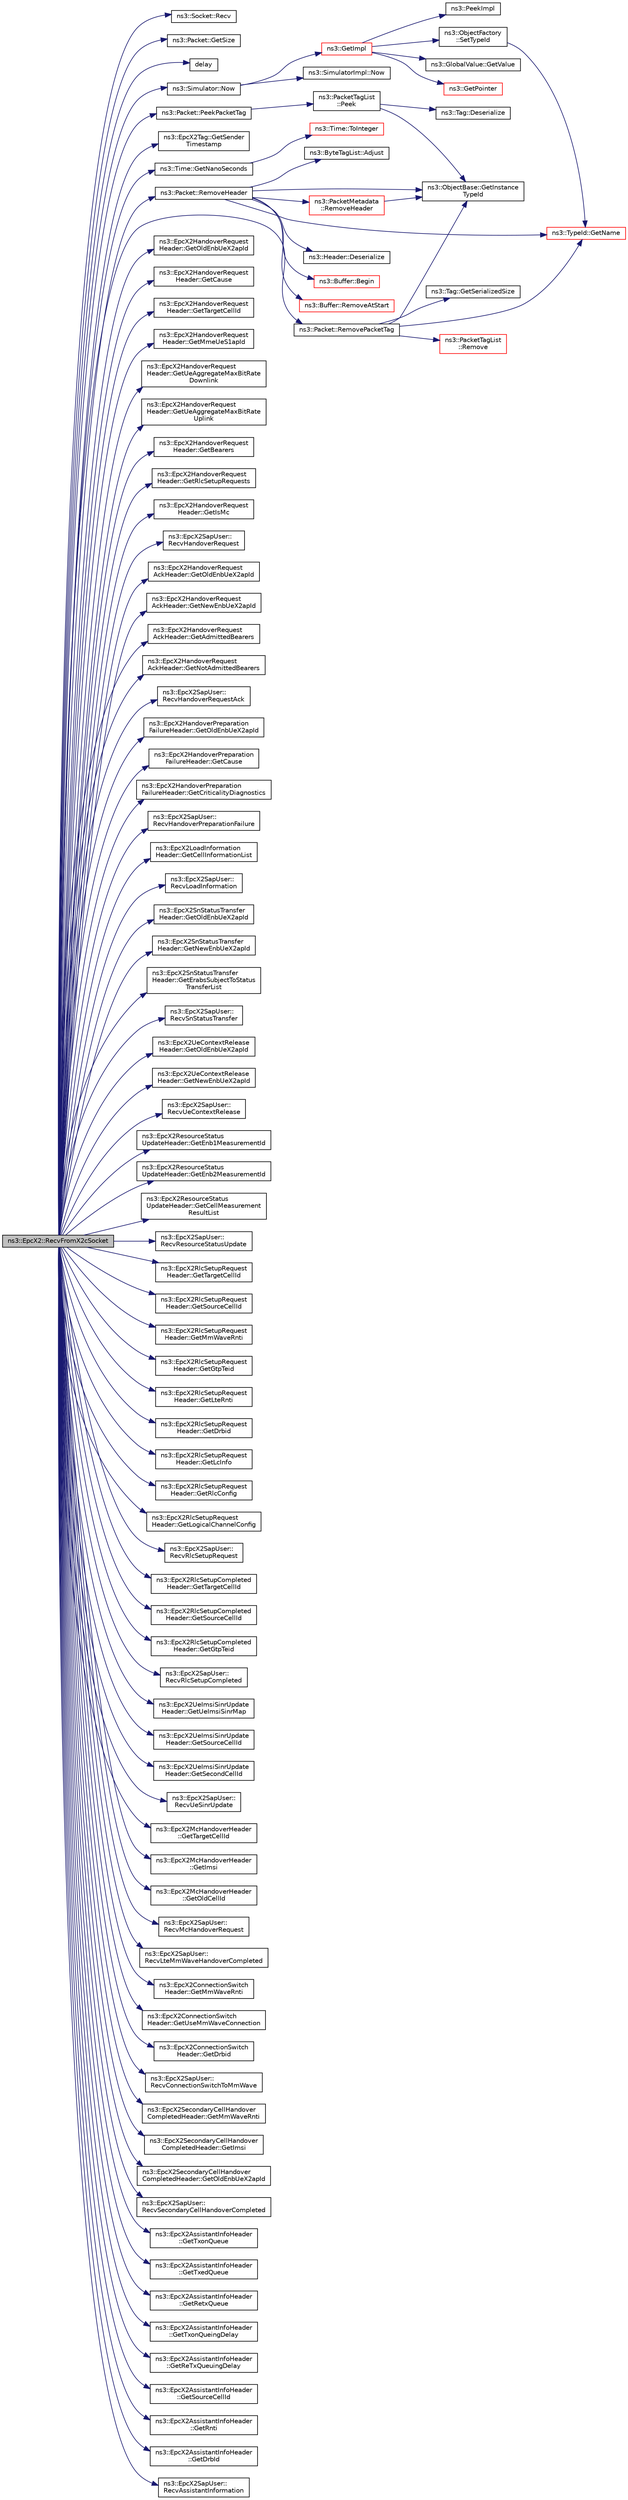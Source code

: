 digraph "ns3::EpcX2::RecvFromX2cSocket"
{
  edge [fontname="Helvetica",fontsize="10",labelfontname="Helvetica",labelfontsize="10"];
  node [fontname="Helvetica",fontsize="10",shape=record];
  rankdir="LR";
  Node1 [label="ns3::EpcX2::RecvFromX2cSocket",height=0.2,width=0.4,color="black", fillcolor="grey75", style="filled", fontcolor="black"];
  Node1 -> Node2 [color="midnightblue",fontsize="10",style="solid"];
  Node2 [label="ns3::Socket::Recv",height=0.2,width=0.4,color="black", fillcolor="white", style="filled",URL="$d9/df2/classns3_1_1Socket.html#a8949b1f844aae563446f2f4c5be8827a",tooltip="Read data from the socket. "];
  Node1 -> Node3 [color="midnightblue",fontsize="10",style="solid"];
  Node3 [label="ns3::Packet::GetSize",height=0.2,width=0.4,color="black", fillcolor="white", style="filled",URL="$dd/d7a/classns3_1_1Packet.html#a462855c9929954d4301a4edfe55f4f1c",tooltip="Returns the the size in bytes of the packet (including the zero-filled initial payload). "];
  Node1 -> Node4 [color="midnightblue",fontsize="10",style="solid"];
  Node4 [label="delay",height=0.2,width=0.4,color="black", fillcolor="white", style="filled",URL="$d8/d68/lte_2model_2fading-traces_2fading__trace__generator_8m.html#a7964e6aa8f61a9d28973c8267a606ad8"];
  Node1 -> Node5 [color="midnightblue",fontsize="10",style="solid"];
  Node5 [label="ns3::Packet::PeekPacketTag",height=0.2,width=0.4,color="black", fillcolor="white", style="filled",URL="$dd/d7a/classns3_1_1Packet.html#a1734de11f2ca1e78a7872461a0625168",tooltip="Search a matching tag and call Tag::Deserialize if it is found. "];
  Node5 -> Node6 [color="midnightblue",fontsize="10",style="solid"];
  Node6 [label="ns3::PacketTagList\l::Peek",height=0.2,width=0.4,color="black", fillcolor="white", style="filled",URL="$dd/d19/classns3_1_1PacketTagList.html#a49151e3dbbddac7820d2210bbde47c4b"];
  Node6 -> Node7 [color="midnightblue",fontsize="10",style="solid"];
  Node7 [label="ns3::ObjectBase::GetInstance\lTypeId",height=0.2,width=0.4,color="black", fillcolor="white", style="filled",URL="$d2/dac/classns3_1_1ObjectBase.html#abe5b43a6f5b99a92a4c3122db31f06fb"];
  Node6 -> Node8 [color="midnightblue",fontsize="10",style="solid"];
  Node8 [label="ns3::Tag::Deserialize",height=0.2,width=0.4,color="black", fillcolor="white", style="filled",URL="$d0/d79/classns3_1_1Tag.html#ae166b7f816bcbdef44dbeb636c9fa712"];
  Node1 -> Node9 [color="midnightblue",fontsize="10",style="solid"];
  Node9 [label="ns3::Simulator::Now",height=0.2,width=0.4,color="black", fillcolor="white", style="filled",URL="$d7/deb/classns3_1_1Simulator.html#ac3178fa975b419f7875e7105be122800"];
  Node9 -> Node10 [color="midnightblue",fontsize="10",style="solid"];
  Node10 [label="ns3::GetImpl",height=0.2,width=0.4,color="red", fillcolor="white", style="filled",URL="$d4/d8b/group__simulator.html#ga42eb4eddad41528d4d99794a3dae3fd0",tooltip="Get the SimulatorImpl singleton. "];
  Node10 -> Node11 [color="midnightblue",fontsize="10",style="solid"];
  Node11 [label="ns3::PeekImpl",height=0.2,width=0.4,color="black", fillcolor="white", style="filled",URL="$d4/d8b/group__simulator.html#ga233c5c38de117e4e4a5a9cd168694792",tooltip="Get the static SimulatorImpl instance. "];
  Node10 -> Node12 [color="midnightblue",fontsize="10",style="solid"];
  Node12 [label="ns3::GlobalValue::GetValue",height=0.2,width=0.4,color="black", fillcolor="white", style="filled",URL="$dc/d02/classns3_1_1GlobalValue.html#aa33773cb952ba3c285a03ae2c4769b84"];
  Node10 -> Node13 [color="midnightblue",fontsize="10",style="solid"];
  Node13 [label="ns3::ObjectFactory\l::SetTypeId",height=0.2,width=0.4,color="black", fillcolor="white", style="filled",URL="$d5/d0d/classns3_1_1ObjectFactory.html#a77dcd099064038a1eb7a6b8251229ec3"];
  Node13 -> Node14 [color="midnightblue",fontsize="10",style="solid"];
  Node14 [label="ns3::TypeId::GetName",height=0.2,width=0.4,color="red", fillcolor="white", style="filled",URL="$d6/d11/classns3_1_1TypeId.html#aa3c41c79ae428b3cb396a9c6bb3ef314"];
  Node10 -> Node15 [color="midnightblue",fontsize="10",style="solid"];
  Node15 [label="ns3::GetPointer",height=0.2,width=0.4,color="red", fillcolor="white", style="filled",URL="$d7/d2e/namespacens3.html#ab4e173cdfd43d17c1a40d5348510a670"];
  Node9 -> Node16 [color="midnightblue",fontsize="10",style="solid"];
  Node16 [label="ns3::SimulatorImpl::Now",height=0.2,width=0.4,color="black", fillcolor="white", style="filled",URL="$d2/d19/classns3_1_1SimulatorImpl.html#aa516c50060846adc6fd316e83ef0797c"];
  Node1 -> Node17 [color="midnightblue",fontsize="10",style="solid"];
  Node17 [label="ns3::EpcX2Tag::GetSender\lTimestamp",height=0.2,width=0.4,color="black", fillcolor="white", style="filled",URL="$dd/d2e/classns3_1_1EpcX2Tag.html#a544ddd722ea54a72b95167ead48b558d"];
  Node1 -> Node18 [color="midnightblue",fontsize="10",style="solid"];
  Node18 [label="ns3::Packet::RemovePacketTag",height=0.2,width=0.4,color="black", fillcolor="white", style="filled",URL="$dd/d7a/classns3_1_1Packet.html#a078fe922d976a417ab25ba2f3c2fd667",tooltip="Remove a packet tag. "];
  Node18 -> Node7 [color="midnightblue",fontsize="10",style="solid"];
  Node18 -> Node14 [color="midnightblue",fontsize="10",style="solid"];
  Node18 -> Node19 [color="midnightblue",fontsize="10",style="solid"];
  Node19 [label="ns3::Tag::GetSerializedSize",height=0.2,width=0.4,color="black", fillcolor="white", style="filled",URL="$d0/d79/classns3_1_1Tag.html#a01c8efdea943fd8cce2ef5d4d67eefa6"];
  Node18 -> Node20 [color="midnightblue",fontsize="10",style="solid"];
  Node20 [label="ns3::PacketTagList\l::Remove",height=0.2,width=0.4,color="red", fillcolor="white", style="filled",URL="$dd/d19/classns3_1_1PacketTagList.html#a043d984c546f67adc273448747784ee3"];
  Node1 -> Node21 [color="midnightblue",fontsize="10",style="solid"];
  Node21 [label="ns3::Time::GetNanoSeconds",height=0.2,width=0.4,color="black", fillcolor="white", style="filled",URL="$dc/d04/classns3_1_1Time.html#a2fdb7bf0e1f5cd93b6149cb37bbb7f08"];
  Node21 -> Node22 [color="midnightblue",fontsize="10",style="solid"];
  Node22 [label="ns3::Time::ToInteger",height=0.2,width=0.4,color="red", fillcolor="white", style="filled",URL="$dc/d04/classns3_1_1Time.html#a0c9c8fb9ec7222c7799c1081f14f6031"];
  Node1 -> Node23 [color="midnightblue",fontsize="10",style="solid"];
  Node23 [label="ns3::Packet::RemoveHeader",height=0.2,width=0.4,color="black", fillcolor="white", style="filled",URL="$dd/d7a/classns3_1_1Packet.html#a0961eccf975d75f902d40956c93ba63e",tooltip="Deserialize and remove the header from the internal buffer. "];
  Node23 -> Node24 [color="midnightblue",fontsize="10",style="solid"];
  Node24 [label="ns3::Header::Deserialize",height=0.2,width=0.4,color="black", fillcolor="white", style="filled",URL="$d6/dae/classns3_1_1Header.html#a78be9400bb66b2a8543606f395ef5396"];
  Node23 -> Node25 [color="midnightblue",fontsize="10",style="solid"];
  Node25 [label="ns3::Buffer::Begin",height=0.2,width=0.4,color="red", fillcolor="white", style="filled",URL="$da/d85/classns3_1_1Buffer.html#a893d4bf50df13e730b6cd0fda91b967f"];
  Node23 -> Node7 [color="midnightblue",fontsize="10",style="solid"];
  Node23 -> Node14 [color="midnightblue",fontsize="10",style="solid"];
  Node23 -> Node26 [color="midnightblue",fontsize="10",style="solid"];
  Node26 [label="ns3::Buffer::RemoveAtStart",height=0.2,width=0.4,color="red", fillcolor="white", style="filled",URL="$da/d85/classns3_1_1Buffer.html#adeecbb3e8f518aec6fee0437578ade4b"];
  Node23 -> Node27 [color="midnightblue",fontsize="10",style="solid"];
  Node27 [label="ns3::ByteTagList::Adjust",height=0.2,width=0.4,color="black", fillcolor="white", style="filled",URL="$dd/d64/classns3_1_1ByteTagList.html#a1fec06d7e6daaf8039cf2a148e4090f2"];
  Node23 -> Node28 [color="midnightblue",fontsize="10",style="solid"];
  Node28 [label="ns3::PacketMetadata\l::RemoveHeader",height=0.2,width=0.4,color="red", fillcolor="white", style="filled",URL="$d1/db1/classns3_1_1PacketMetadata.html#afa8a589ec783d4998516d7f39f21242d",tooltip="Remove an header. "];
  Node28 -> Node7 [color="midnightblue",fontsize="10",style="solid"];
  Node1 -> Node29 [color="midnightblue",fontsize="10",style="solid"];
  Node29 [label="ns3::EpcX2HandoverRequest\lHeader::GetOldEnbUeX2apId",height=0.2,width=0.4,color="black", fillcolor="white", style="filled",URL="$d7/db8/classns3_1_1EpcX2HandoverRequestHeader.html#a75e39ba7f60bb5a41a08163a7e947171"];
  Node1 -> Node30 [color="midnightblue",fontsize="10",style="solid"];
  Node30 [label="ns3::EpcX2HandoverRequest\lHeader::GetCause",height=0.2,width=0.4,color="black", fillcolor="white", style="filled",URL="$d7/db8/classns3_1_1EpcX2HandoverRequestHeader.html#a06f3067dc939f60cf918e910cfce1cde"];
  Node1 -> Node31 [color="midnightblue",fontsize="10",style="solid"];
  Node31 [label="ns3::EpcX2HandoverRequest\lHeader::GetTargetCellId",height=0.2,width=0.4,color="black", fillcolor="white", style="filled",URL="$d7/db8/classns3_1_1EpcX2HandoverRequestHeader.html#ac31ef53cfcd9cc828347c2677d40f396"];
  Node1 -> Node32 [color="midnightblue",fontsize="10",style="solid"];
  Node32 [label="ns3::EpcX2HandoverRequest\lHeader::GetMmeUeS1apId",height=0.2,width=0.4,color="black", fillcolor="white", style="filled",URL="$d7/db8/classns3_1_1EpcX2HandoverRequestHeader.html#aeae364e094094d6758abe71b946c15b3"];
  Node1 -> Node33 [color="midnightblue",fontsize="10",style="solid"];
  Node33 [label="ns3::EpcX2HandoverRequest\lHeader::GetUeAggregateMaxBitRate\lDownlink",height=0.2,width=0.4,color="black", fillcolor="white", style="filled",URL="$d7/db8/classns3_1_1EpcX2HandoverRequestHeader.html#a6391d30190de6de50167e2e14cb2be84"];
  Node1 -> Node34 [color="midnightblue",fontsize="10",style="solid"];
  Node34 [label="ns3::EpcX2HandoverRequest\lHeader::GetUeAggregateMaxBitRate\lUplink",height=0.2,width=0.4,color="black", fillcolor="white", style="filled",URL="$d7/db8/classns3_1_1EpcX2HandoverRequestHeader.html#ace60aabba4aedae4d27f876c69fccaf3"];
  Node1 -> Node35 [color="midnightblue",fontsize="10",style="solid"];
  Node35 [label="ns3::EpcX2HandoverRequest\lHeader::GetBearers",height=0.2,width=0.4,color="black", fillcolor="white", style="filled",URL="$d7/db8/classns3_1_1EpcX2HandoverRequestHeader.html#ae9c04127e558b47cec9219616d0354d5"];
  Node1 -> Node36 [color="midnightblue",fontsize="10",style="solid"];
  Node36 [label="ns3::EpcX2HandoverRequest\lHeader::GetRlcSetupRequests",height=0.2,width=0.4,color="black", fillcolor="white", style="filled",URL="$d7/db8/classns3_1_1EpcX2HandoverRequestHeader.html#aab312be16ca4b5eea1ea2c30b96efe0f"];
  Node1 -> Node37 [color="midnightblue",fontsize="10",style="solid"];
  Node37 [label="ns3::EpcX2HandoverRequest\lHeader::GetIsMc",height=0.2,width=0.4,color="black", fillcolor="white", style="filled",URL="$d7/db8/classns3_1_1EpcX2HandoverRequestHeader.html#a7a40571a458f6d00f2640911c8ed7cba"];
  Node1 -> Node38 [color="midnightblue",fontsize="10",style="solid"];
  Node38 [label="ns3::EpcX2SapUser::\lRecvHandoverRequest",height=0.2,width=0.4,color="black", fillcolor="white", style="filled",URL="$d8/dce/classns3_1_1EpcX2SapUser.html#ac89cf3449fc971960e4c7a7a9af23c7d"];
  Node1 -> Node39 [color="midnightblue",fontsize="10",style="solid"];
  Node39 [label="ns3::EpcX2HandoverRequest\lAckHeader::GetOldEnbUeX2apId",height=0.2,width=0.4,color="black", fillcolor="white", style="filled",URL="$d7/d92/classns3_1_1EpcX2HandoverRequestAckHeader.html#a0fdb44255f2a315de15b12e8ba425e3b"];
  Node1 -> Node40 [color="midnightblue",fontsize="10",style="solid"];
  Node40 [label="ns3::EpcX2HandoverRequest\lAckHeader::GetNewEnbUeX2apId",height=0.2,width=0.4,color="black", fillcolor="white", style="filled",URL="$d7/d92/classns3_1_1EpcX2HandoverRequestAckHeader.html#ad80029fab234e15bd5dae593fa1decb6"];
  Node1 -> Node41 [color="midnightblue",fontsize="10",style="solid"];
  Node41 [label="ns3::EpcX2HandoverRequest\lAckHeader::GetAdmittedBearers",height=0.2,width=0.4,color="black", fillcolor="white", style="filled",URL="$d7/d92/classns3_1_1EpcX2HandoverRequestAckHeader.html#aeb517c5a65da4a3a9030194762d35323"];
  Node1 -> Node42 [color="midnightblue",fontsize="10",style="solid"];
  Node42 [label="ns3::EpcX2HandoverRequest\lAckHeader::GetNotAdmittedBearers",height=0.2,width=0.4,color="black", fillcolor="white", style="filled",URL="$d7/d92/classns3_1_1EpcX2HandoverRequestAckHeader.html#a605ebe352f0f4bc2629fde4f7d1fca76"];
  Node1 -> Node43 [color="midnightblue",fontsize="10",style="solid"];
  Node43 [label="ns3::EpcX2SapUser::\lRecvHandoverRequestAck",height=0.2,width=0.4,color="black", fillcolor="white", style="filled",URL="$d8/dce/classns3_1_1EpcX2SapUser.html#a5e390d132f3f8433838aec1719a52bc2"];
  Node1 -> Node44 [color="midnightblue",fontsize="10",style="solid"];
  Node44 [label="ns3::EpcX2HandoverPreparation\lFailureHeader::GetOldEnbUeX2apId",height=0.2,width=0.4,color="black", fillcolor="white", style="filled",URL="$d1/d16/classns3_1_1EpcX2HandoverPreparationFailureHeader.html#a09c701493b15d6ab8908999b82821501"];
  Node1 -> Node45 [color="midnightblue",fontsize="10",style="solid"];
  Node45 [label="ns3::EpcX2HandoverPreparation\lFailureHeader::GetCause",height=0.2,width=0.4,color="black", fillcolor="white", style="filled",URL="$d1/d16/classns3_1_1EpcX2HandoverPreparationFailureHeader.html#aec1ad772fbd5ec7cb1a0031e32350b07"];
  Node1 -> Node46 [color="midnightblue",fontsize="10",style="solid"];
  Node46 [label="ns3::EpcX2HandoverPreparation\lFailureHeader::GetCriticalityDiagnostics",height=0.2,width=0.4,color="black", fillcolor="white", style="filled",URL="$d1/d16/classns3_1_1EpcX2HandoverPreparationFailureHeader.html#a34a4d408fdfdc437fbef8f204453d75a"];
  Node1 -> Node47 [color="midnightblue",fontsize="10",style="solid"];
  Node47 [label="ns3::EpcX2SapUser::\lRecvHandoverPreparationFailure",height=0.2,width=0.4,color="black", fillcolor="white", style="filled",URL="$d8/dce/classns3_1_1EpcX2SapUser.html#a805d5df676c49aedd76711dbdb980e17"];
  Node1 -> Node48 [color="midnightblue",fontsize="10",style="solid"];
  Node48 [label="ns3::EpcX2LoadInformation\lHeader::GetCellInformationList",height=0.2,width=0.4,color="black", fillcolor="white", style="filled",URL="$d1/d66/classns3_1_1EpcX2LoadInformationHeader.html#a55f8303b3c44f19f5736f2a98570aa6f"];
  Node1 -> Node49 [color="midnightblue",fontsize="10",style="solid"];
  Node49 [label="ns3::EpcX2SapUser::\lRecvLoadInformation",height=0.2,width=0.4,color="black", fillcolor="white", style="filled",URL="$d8/dce/classns3_1_1EpcX2SapUser.html#a3f780370974059b6ec3d115f5b1757d8"];
  Node1 -> Node50 [color="midnightblue",fontsize="10",style="solid"];
  Node50 [label="ns3::EpcX2SnStatusTransfer\lHeader::GetOldEnbUeX2apId",height=0.2,width=0.4,color="black", fillcolor="white", style="filled",URL="$db/df6/classns3_1_1EpcX2SnStatusTransferHeader.html#a901c07ffe6df187ab137253b10db0f3a"];
  Node1 -> Node51 [color="midnightblue",fontsize="10",style="solid"];
  Node51 [label="ns3::EpcX2SnStatusTransfer\lHeader::GetNewEnbUeX2apId",height=0.2,width=0.4,color="black", fillcolor="white", style="filled",URL="$db/df6/classns3_1_1EpcX2SnStatusTransferHeader.html#a1916903c57f4ffccc56e32eee5ffb0bb"];
  Node1 -> Node52 [color="midnightblue",fontsize="10",style="solid"];
  Node52 [label="ns3::EpcX2SnStatusTransfer\lHeader::GetErabsSubjectToStatus\lTransferList",height=0.2,width=0.4,color="black", fillcolor="white", style="filled",URL="$db/df6/classns3_1_1EpcX2SnStatusTransferHeader.html#ad99812b54349303426b74f1dfb1503d4"];
  Node1 -> Node53 [color="midnightblue",fontsize="10",style="solid"];
  Node53 [label="ns3::EpcX2SapUser::\lRecvSnStatusTransfer",height=0.2,width=0.4,color="black", fillcolor="white", style="filled",URL="$d8/dce/classns3_1_1EpcX2SapUser.html#a261f30dd348d5abc9a270ef904c986c0"];
  Node1 -> Node54 [color="midnightblue",fontsize="10",style="solid"];
  Node54 [label="ns3::EpcX2UeContextRelease\lHeader::GetOldEnbUeX2apId",height=0.2,width=0.4,color="black", fillcolor="white", style="filled",URL="$d1/d91/classns3_1_1EpcX2UeContextReleaseHeader.html#a6ccf72aeca771a8a17207821a705a3c5"];
  Node1 -> Node55 [color="midnightblue",fontsize="10",style="solid"];
  Node55 [label="ns3::EpcX2UeContextRelease\lHeader::GetNewEnbUeX2apId",height=0.2,width=0.4,color="black", fillcolor="white", style="filled",URL="$d1/d91/classns3_1_1EpcX2UeContextReleaseHeader.html#a6e36f9110312f96be9481a34356d5a71"];
  Node1 -> Node56 [color="midnightblue",fontsize="10",style="solid"];
  Node56 [label="ns3::EpcX2SapUser::\lRecvUeContextRelease",height=0.2,width=0.4,color="black", fillcolor="white", style="filled",URL="$d8/dce/classns3_1_1EpcX2SapUser.html#a141e3d6880234990ccde32a16554e7d6"];
  Node1 -> Node57 [color="midnightblue",fontsize="10",style="solid"];
  Node57 [label="ns3::EpcX2ResourceStatus\lUpdateHeader::GetEnb1MeasurementId",height=0.2,width=0.4,color="black", fillcolor="white", style="filled",URL="$db/d28/classns3_1_1EpcX2ResourceStatusUpdateHeader.html#a6ed8ae994276dd0fff2a0d86e11cca3d"];
  Node1 -> Node58 [color="midnightblue",fontsize="10",style="solid"];
  Node58 [label="ns3::EpcX2ResourceStatus\lUpdateHeader::GetEnb2MeasurementId",height=0.2,width=0.4,color="black", fillcolor="white", style="filled",URL="$db/d28/classns3_1_1EpcX2ResourceStatusUpdateHeader.html#ad85093ad9db2f50fcf6ce19aa43cdbd7"];
  Node1 -> Node59 [color="midnightblue",fontsize="10",style="solid"];
  Node59 [label="ns3::EpcX2ResourceStatus\lUpdateHeader::GetCellMeasurement\lResultList",height=0.2,width=0.4,color="black", fillcolor="white", style="filled",URL="$db/d28/classns3_1_1EpcX2ResourceStatusUpdateHeader.html#a3d25e7e7e3e097aabddfb874dc741834"];
  Node1 -> Node60 [color="midnightblue",fontsize="10",style="solid"];
  Node60 [label="ns3::EpcX2SapUser::\lRecvResourceStatusUpdate",height=0.2,width=0.4,color="black", fillcolor="white", style="filled",URL="$d8/dce/classns3_1_1EpcX2SapUser.html#a7d0fa47a75bd24b12f15f4b5a1c7b253"];
  Node1 -> Node61 [color="midnightblue",fontsize="10",style="solid"];
  Node61 [label="ns3::EpcX2RlcSetupRequest\lHeader::GetTargetCellId",height=0.2,width=0.4,color="black", fillcolor="white", style="filled",URL="$d6/d69/classns3_1_1EpcX2RlcSetupRequestHeader.html#a6056657503cc1a940c88a32a7b0f835b"];
  Node1 -> Node62 [color="midnightblue",fontsize="10",style="solid"];
  Node62 [label="ns3::EpcX2RlcSetupRequest\lHeader::GetSourceCellId",height=0.2,width=0.4,color="black", fillcolor="white", style="filled",URL="$d6/d69/classns3_1_1EpcX2RlcSetupRequestHeader.html#acfea838cb3d69e6caa4b19605a34c506"];
  Node1 -> Node63 [color="midnightblue",fontsize="10",style="solid"];
  Node63 [label="ns3::EpcX2RlcSetupRequest\lHeader::GetMmWaveRnti",height=0.2,width=0.4,color="black", fillcolor="white", style="filled",URL="$d6/d69/classns3_1_1EpcX2RlcSetupRequestHeader.html#acf6c7dca99e86a72d9cce2e62d96c13d"];
  Node1 -> Node64 [color="midnightblue",fontsize="10",style="solid"];
  Node64 [label="ns3::EpcX2RlcSetupRequest\lHeader::GetGtpTeid",height=0.2,width=0.4,color="black", fillcolor="white", style="filled",URL="$d6/d69/classns3_1_1EpcX2RlcSetupRequestHeader.html#acceea06fddf6eecf0e87eca15d5fcf31"];
  Node1 -> Node65 [color="midnightblue",fontsize="10",style="solid"];
  Node65 [label="ns3::EpcX2RlcSetupRequest\lHeader::GetLteRnti",height=0.2,width=0.4,color="black", fillcolor="white", style="filled",URL="$d6/d69/classns3_1_1EpcX2RlcSetupRequestHeader.html#a5a816f7262a2967b73aff2175e30925c"];
  Node1 -> Node66 [color="midnightblue",fontsize="10",style="solid"];
  Node66 [label="ns3::EpcX2RlcSetupRequest\lHeader::GetDrbid",height=0.2,width=0.4,color="black", fillcolor="white", style="filled",URL="$d6/d69/classns3_1_1EpcX2RlcSetupRequestHeader.html#acf92e018ceae9695f6d3343a88dc3402"];
  Node1 -> Node67 [color="midnightblue",fontsize="10",style="solid"];
  Node67 [label="ns3::EpcX2RlcSetupRequest\lHeader::GetLcInfo",height=0.2,width=0.4,color="black", fillcolor="white", style="filled",URL="$d6/d69/classns3_1_1EpcX2RlcSetupRequestHeader.html#aea896f2f84ba977d714a2b2673235f60"];
  Node1 -> Node68 [color="midnightblue",fontsize="10",style="solid"];
  Node68 [label="ns3::EpcX2RlcSetupRequest\lHeader::GetRlcConfig",height=0.2,width=0.4,color="black", fillcolor="white", style="filled",URL="$d6/d69/classns3_1_1EpcX2RlcSetupRequestHeader.html#a4ba5866272a962a8a0f07076aec62bd3"];
  Node1 -> Node69 [color="midnightblue",fontsize="10",style="solid"];
  Node69 [label="ns3::EpcX2RlcSetupRequest\lHeader::GetLogicalChannelConfig",height=0.2,width=0.4,color="black", fillcolor="white", style="filled",URL="$d6/d69/classns3_1_1EpcX2RlcSetupRequestHeader.html#afd9b366830a3496203eefe53e03ccb61"];
  Node1 -> Node70 [color="midnightblue",fontsize="10",style="solid"];
  Node70 [label="ns3::EpcX2SapUser::\lRecvRlcSetupRequest",height=0.2,width=0.4,color="black", fillcolor="white", style="filled",URL="$d8/dce/classns3_1_1EpcX2SapUser.html#af982d60c31e400c220777b2930470474"];
  Node1 -> Node71 [color="midnightblue",fontsize="10",style="solid"];
  Node71 [label="ns3::EpcX2RlcSetupCompleted\lHeader::GetTargetCellId",height=0.2,width=0.4,color="black", fillcolor="white", style="filled",URL="$d1/d9e/classns3_1_1EpcX2RlcSetupCompletedHeader.html#a3a0784ddb0c50fdaf80fbd8cda3e7929"];
  Node1 -> Node72 [color="midnightblue",fontsize="10",style="solid"];
  Node72 [label="ns3::EpcX2RlcSetupCompleted\lHeader::GetSourceCellId",height=0.2,width=0.4,color="black", fillcolor="white", style="filled",URL="$d1/d9e/classns3_1_1EpcX2RlcSetupCompletedHeader.html#a7ecd5f712a069ac9d40ffbfe08d5c9d6"];
  Node1 -> Node73 [color="midnightblue",fontsize="10",style="solid"];
  Node73 [label="ns3::EpcX2RlcSetupCompleted\lHeader::GetGtpTeid",height=0.2,width=0.4,color="black", fillcolor="white", style="filled",URL="$d1/d9e/classns3_1_1EpcX2RlcSetupCompletedHeader.html#a0cb0563e9e873d3f3986a64ccafd6b0f"];
  Node1 -> Node74 [color="midnightblue",fontsize="10",style="solid"];
  Node74 [label="ns3::EpcX2SapUser::\lRecvRlcSetupCompleted",height=0.2,width=0.4,color="black", fillcolor="white", style="filled",URL="$d8/dce/classns3_1_1EpcX2SapUser.html#a6aea3dfa4b9483ef32463a0564eaa098"];
  Node1 -> Node75 [color="midnightblue",fontsize="10",style="solid"];
  Node75 [label="ns3::EpcX2UeImsiSinrUpdate\lHeader::GetUeImsiSinrMap",height=0.2,width=0.4,color="black", fillcolor="white", style="filled",URL="$d9/d16/classns3_1_1EpcX2UeImsiSinrUpdateHeader.html#a68196170e76ea4b43e4bf687d1f1e82d"];
  Node1 -> Node76 [color="midnightblue",fontsize="10",style="solid"];
  Node76 [label="ns3::EpcX2UeImsiSinrUpdate\lHeader::GetSourceCellId",height=0.2,width=0.4,color="black", fillcolor="white", style="filled",URL="$d9/d16/classns3_1_1EpcX2UeImsiSinrUpdateHeader.html#a8bd6fdf3b2491f23e84fbff79ba5c9c9"];
  Node1 -> Node77 [color="midnightblue",fontsize="10",style="solid"];
  Node77 [label="ns3::EpcX2UeImsiSinrUpdate\lHeader::GetSecondCellId",height=0.2,width=0.4,color="black", fillcolor="white", style="filled",URL="$d9/d16/classns3_1_1EpcX2UeImsiSinrUpdateHeader.html#af1056fc6e46c91cbd99d75d212c29c94"];
  Node1 -> Node78 [color="midnightblue",fontsize="10",style="solid"];
  Node78 [label="ns3::EpcX2SapUser::\lRecvUeSinrUpdate",height=0.2,width=0.4,color="black", fillcolor="white", style="filled",URL="$d8/dce/classns3_1_1EpcX2SapUser.html#ab14ff4814fc40ca604d03654ab310a44"];
  Node1 -> Node79 [color="midnightblue",fontsize="10",style="solid"];
  Node79 [label="ns3::EpcX2McHandoverHeader\l::GetTargetCellId",height=0.2,width=0.4,color="black", fillcolor="white", style="filled",URL="$d4/dc6/classns3_1_1EpcX2McHandoverHeader.html#a560638ca78adf2a780483e9469720093"];
  Node1 -> Node80 [color="midnightblue",fontsize="10",style="solid"];
  Node80 [label="ns3::EpcX2McHandoverHeader\l::GetImsi",height=0.2,width=0.4,color="black", fillcolor="white", style="filled",URL="$d4/dc6/classns3_1_1EpcX2McHandoverHeader.html#a34f0544025a4d6e7fe68c927f75d29d1"];
  Node1 -> Node81 [color="midnightblue",fontsize="10",style="solid"];
  Node81 [label="ns3::EpcX2McHandoverHeader\l::GetOldCellId",height=0.2,width=0.4,color="black", fillcolor="white", style="filled",URL="$d4/dc6/classns3_1_1EpcX2McHandoverHeader.html#ace085aa235467bb625ad87e492236ec2"];
  Node1 -> Node82 [color="midnightblue",fontsize="10",style="solid"];
  Node82 [label="ns3::EpcX2SapUser::\lRecvMcHandoverRequest",height=0.2,width=0.4,color="black", fillcolor="white", style="filled",URL="$d8/dce/classns3_1_1EpcX2SapUser.html#a7eecce34706ef7c77ccdc9623822ce33"];
  Node1 -> Node83 [color="midnightblue",fontsize="10",style="solid"];
  Node83 [label="ns3::EpcX2SapUser::\lRecvLteMmWaveHandoverCompleted",height=0.2,width=0.4,color="black", fillcolor="white", style="filled",URL="$d8/dce/classns3_1_1EpcX2SapUser.html#a900e3a0a064301f257351bab3288753d"];
  Node1 -> Node84 [color="midnightblue",fontsize="10",style="solid"];
  Node84 [label="ns3::EpcX2ConnectionSwitch\lHeader::GetMmWaveRnti",height=0.2,width=0.4,color="black", fillcolor="white", style="filled",URL="$d5/df6/classns3_1_1EpcX2ConnectionSwitchHeader.html#a449a49586287dbd09a72add934dddfcd"];
  Node1 -> Node85 [color="midnightblue",fontsize="10",style="solid"];
  Node85 [label="ns3::EpcX2ConnectionSwitch\lHeader::GetUseMmWaveConnection",height=0.2,width=0.4,color="black", fillcolor="white", style="filled",URL="$d5/df6/classns3_1_1EpcX2ConnectionSwitchHeader.html#a4aa2a114588ec6926539934de4614bae"];
  Node1 -> Node86 [color="midnightblue",fontsize="10",style="solid"];
  Node86 [label="ns3::EpcX2ConnectionSwitch\lHeader::GetDrbid",height=0.2,width=0.4,color="black", fillcolor="white", style="filled",URL="$d5/df6/classns3_1_1EpcX2ConnectionSwitchHeader.html#afbd41f3a9e79c2548015d64d7a4770e5"];
  Node1 -> Node87 [color="midnightblue",fontsize="10",style="solid"];
  Node87 [label="ns3::EpcX2SapUser::\lRecvConnectionSwitchToMmWave",height=0.2,width=0.4,color="black", fillcolor="white", style="filled",URL="$d8/dce/classns3_1_1EpcX2SapUser.html#ae11a4786c547ba2c41aba6c5d4c9d1da"];
  Node1 -> Node88 [color="midnightblue",fontsize="10",style="solid"];
  Node88 [label="ns3::EpcX2SecondaryCellHandover\lCompletedHeader::GetMmWaveRnti",height=0.2,width=0.4,color="black", fillcolor="white", style="filled",URL="$dc/d75/classns3_1_1EpcX2SecondaryCellHandoverCompletedHeader.html#a91a582779a066a3dfac10082596cd8e9"];
  Node1 -> Node89 [color="midnightblue",fontsize="10",style="solid"];
  Node89 [label="ns3::EpcX2SecondaryCellHandover\lCompletedHeader::GetImsi",height=0.2,width=0.4,color="black", fillcolor="white", style="filled",URL="$dc/d75/classns3_1_1EpcX2SecondaryCellHandoverCompletedHeader.html#a5d31911220efbacb37bb1df86f650408"];
  Node1 -> Node90 [color="midnightblue",fontsize="10",style="solid"];
  Node90 [label="ns3::EpcX2SecondaryCellHandover\lCompletedHeader::GetOldEnbUeX2apId",height=0.2,width=0.4,color="black", fillcolor="white", style="filled",URL="$dc/d75/classns3_1_1EpcX2SecondaryCellHandoverCompletedHeader.html#a5b537b0a2292953bf30c6b0633a7cc85"];
  Node1 -> Node91 [color="midnightblue",fontsize="10",style="solid"];
  Node91 [label="ns3::EpcX2SapUser::\lRecvSecondaryCellHandoverCompleted",height=0.2,width=0.4,color="black", fillcolor="white", style="filled",URL="$d8/dce/classns3_1_1EpcX2SapUser.html#adb0b6750c0bf917699fe87e84270aebb"];
  Node1 -> Node92 [color="midnightblue",fontsize="10",style="solid"];
  Node92 [label="ns3::EpcX2AssistantInfoHeader\l::GetTxonQueue",height=0.2,width=0.4,color="black", fillcolor="white", style="filled",URL="$dc/da7/classns3_1_1EpcX2AssistantInfoHeader.html#a6e72efa1672145e84a5385bac3441ddf"];
  Node1 -> Node93 [color="midnightblue",fontsize="10",style="solid"];
  Node93 [label="ns3::EpcX2AssistantInfoHeader\l::GetTxedQueue",height=0.2,width=0.4,color="black", fillcolor="white", style="filled",URL="$dc/da7/classns3_1_1EpcX2AssistantInfoHeader.html#a9d593d978fd3d7111107514d989d84fd"];
  Node1 -> Node94 [color="midnightblue",fontsize="10",style="solid"];
  Node94 [label="ns3::EpcX2AssistantInfoHeader\l::GetRetxQueue",height=0.2,width=0.4,color="black", fillcolor="white", style="filled",URL="$dc/da7/classns3_1_1EpcX2AssistantInfoHeader.html#a3c0f6d92faa3715e3af565d890e694af"];
  Node1 -> Node95 [color="midnightblue",fontsize="10",style="solid"];
  Node95 [label="ns3::EpcX2AssistantInfoHeader\l::GetTxonQueingDelay",height=0.2,width=0.4,color="black", fillcolor="white", style="filled",URL="$dc/da7/classns3_1_1EpcX2AssistantInfoHeader.html#a4895d5a8d0be99188d2765ea06bd569c"];
  Node1 -> Node96 [color="midnightblue",fontsize="10",style="solid"];
  Node96 [label="ns3::EpcX2AssistantInfoHeader\l::GetReTxQueuingDelay",height=0.2,width=0.4,color="black", fillcolor="white", style="filled",URL="$dc/da7/classns3_1_1EpcX2AssistantInfoHeader.html#abde82b81cbc78c7503237a91ca3542f2"];
  Node1 -> Node97 [color="midnightblue",fontsize="10",style="solid"];
  Node97 [label="ns3::EpcX2AssistantInfoHeader\l::GetSourceCellId",height=0.2,width=0.4,color="black", fillcolor="white", style="filled",URL="$dc/da7/classns3_1_1EpcX2AssistantInfoHeader.html#a630ba6726feb573b14dba6ecc4e78418"];
  Node1 -> Node98 [color="midnightblue",fontsize="10",style="solid"];
  Node98 [label="ns3::EpcX2AssistantInfoHeader\l::GetRnti",height=0.2,width=0.4,color="black", fillcolor="white", style="filled",URL="$dc/da7/classns3_1_1EpcX2AssistantInfoHeader.html#adda8daf64a4f5fcd07ae112b1c7cbd4b"];
  Node1 -> Node99 [color="midnightblue",fontsize="10",style="solid"];
  Node99 [label="ns3::EpcX2AssistantInfoHeader\l::GetDrbId",height=0.2,width=0.4,color="black", fillcolor="white", style="filled",URL="$dc/da7/classns3_1_1EpcX2AssistantInfoHeader.html#a24ef806b1712de78accaa45251c43e5a"];
  Node1 -> Node100 [color="midnightblue",fontsize="10",style="solid"];
  Node100 [label="ns3::EpcX2SapUser::\lRecvAssistantInformation",height=0.2,width=0.4,color="black", fillcolor="white", style="filled",URL="$d8/dce/classns3_1_1EpcX2SapUser.html#a4c52bc66e831a21ec8049e28760e2209"];
}
